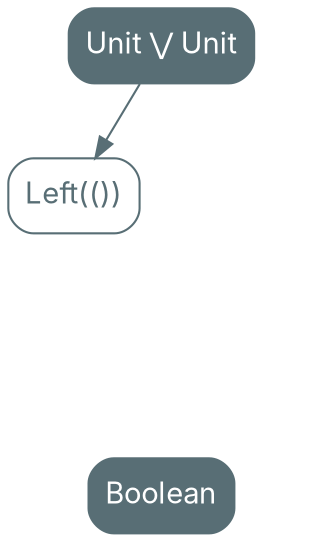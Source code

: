 digraph {
    bgcolor=transparent

    // Default theme: enabled
    node[shape="rectangle" style="rounded,filled" color="#586E75" fillcolor="#586E75" fontcolor="#ffffff" fontname="Inter,Arial"]
    edge [color="#586E75" fontcolor="#000000" fontname="Inter,Arial" fontsize=11]

    UnitOrUnit[label="Unit ⋁ Unit"]
    Left[label="Left(())" fillcolor="#ffffff" fontcolor="#586E75"]
    Right[label="Right(())" fillcolor="#ffffff" fontcolor="#586E75" style=invis]

    UnitOrUnit -> Left
    UnitOrUnit -> Right[style=invis]

    true[fillcolor="#ffffff" fontcolor="#586E75" style=invis]
    false[fillcolor="#ffffff" fontcolor="#586E75" style=invis]

    Left -> true[style=invis]
    true -> Left[style=invis]
    Right -> false[style=invis]
    false -> Right[style=invis]

    true -> Boolean[dir=back style=invis]
    false -> Boolean[dir=back style=invis]
}

